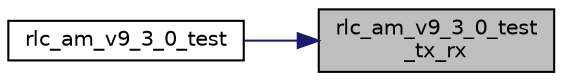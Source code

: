 digraph "rlc_am_v9_3_0_test_tx_rx"
{
 // LATEX_PDF_SIZE
  edge [fontname="Helvetica",fontsize="10",labelfontname="Helvetica",labelfontsize="10"];
  node [fontname="Helvetica",fontsize="10",shape=record];
  rankdir="RL";
  Node1 [label="rlc_am_v9_3_0_test\l_tx_rx",height=0.2,width=0.4,color="black", fillcolor="grey75", style="filled", fontcolor="black",tooltip=" "];
  Node1 -> Node2 [dir="back",color="midnightblue",fontsize="10",style="solid",fontname="Helvetica"];
  Node2 [label="rlc_am_v9_3_0_test",height=0.2,width=0.4,color="black", fillcolor="white", style="filled",URL="$rlc__am__test_8h.html#a735fe1b8c363937439ecfc8feaf533f1",tooltip=" "];
}
